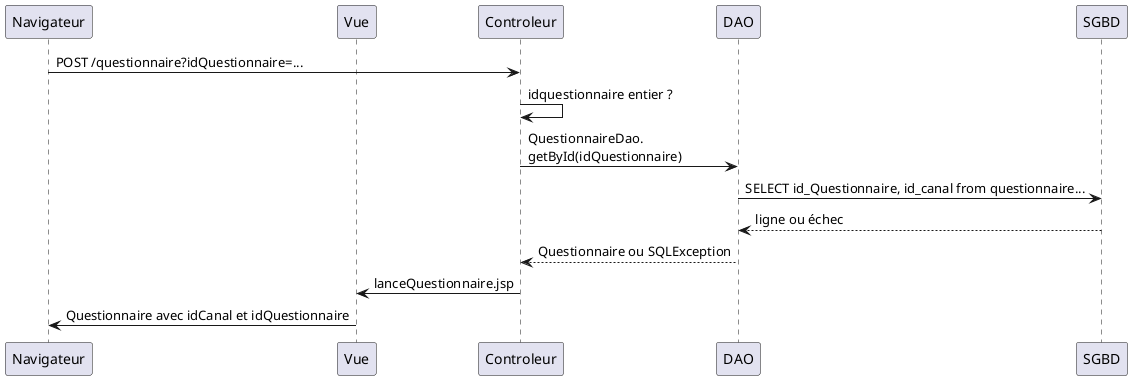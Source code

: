 @startuml
participant Navigateur
participant Vue

Navigateur -> Controleur: POST /questionnaire?idQuestionnaire=...
Controleur -> Controleur: idquestionnaire entier ?
Controleur -> DAO: QuestionnaireDao.\ngetById(idQuestionnaire)
DAO -> SGBD: SELECT id_Questionnaire, id_canal from questionnaire...
SGBD --> DAO: ligne ou échec
DAO --> Controleur: Questionnaire ou SQLException
Controleur -> Vue: lanceQuestionnaire.jsp
Vue -> Navigateur: Questionnaire avec idCanal et idQuestionnaire

@enduml